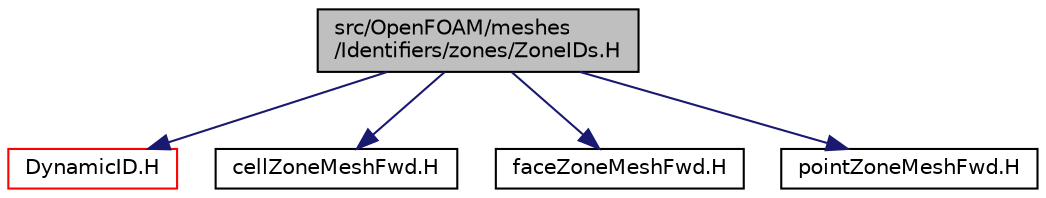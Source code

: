 digraph "src/OpenFOAM/meshes/Identifiers/zones/ZoneIDs.H"
{
  bgcolor="transparent";
  edge [fontname="Helvetica",fontsize="10",labelfontname="Helvetica",labelfontsize="10"];
  node [fontname="Helvetica",fontsize="10",shape=record];
  Node1 [label="src/OpenFOAM/meshes\l/Identifiers/zones/ZoneIDs.H",height=0.2,width=0.4,color="black", fillcolor="grey75", style="filled", fontcolor="black"];
  Node1 -> Node2 [color="midnightblue",fontsize="10",style="solid",fontname="Helvetica"];
  Node2 [label="DynamicID.H",height=0.2,width=0.4,color="red",URL="$a08596.html"];
  Node1 -> Node3 [color="midnightblue",fontsize="10",style="solid",fontname="Helvetica"];
  Node3 [label="cellZoneMeshFwd.H",height=0.2,width=0.4,color="black",URL="$a08828.html"];
  Node1 -> Node4 [color="midnightblue",fontsize="10",style="solid",fontname="Helvetica"];
  Node4 [label="faceZoneMeshFwd.H",height=0.2,width=0.4,color="black",URL="$a08830.html"];
  Node1 -> Node5 [color="midnightblue",fontsize="10",style="solid",fontname="Helvetica"];
  Node5 [label="pointZoneMeshFwd.H",height=0.2,width=0.4,color="black",URL="$a08832.html"];
}
